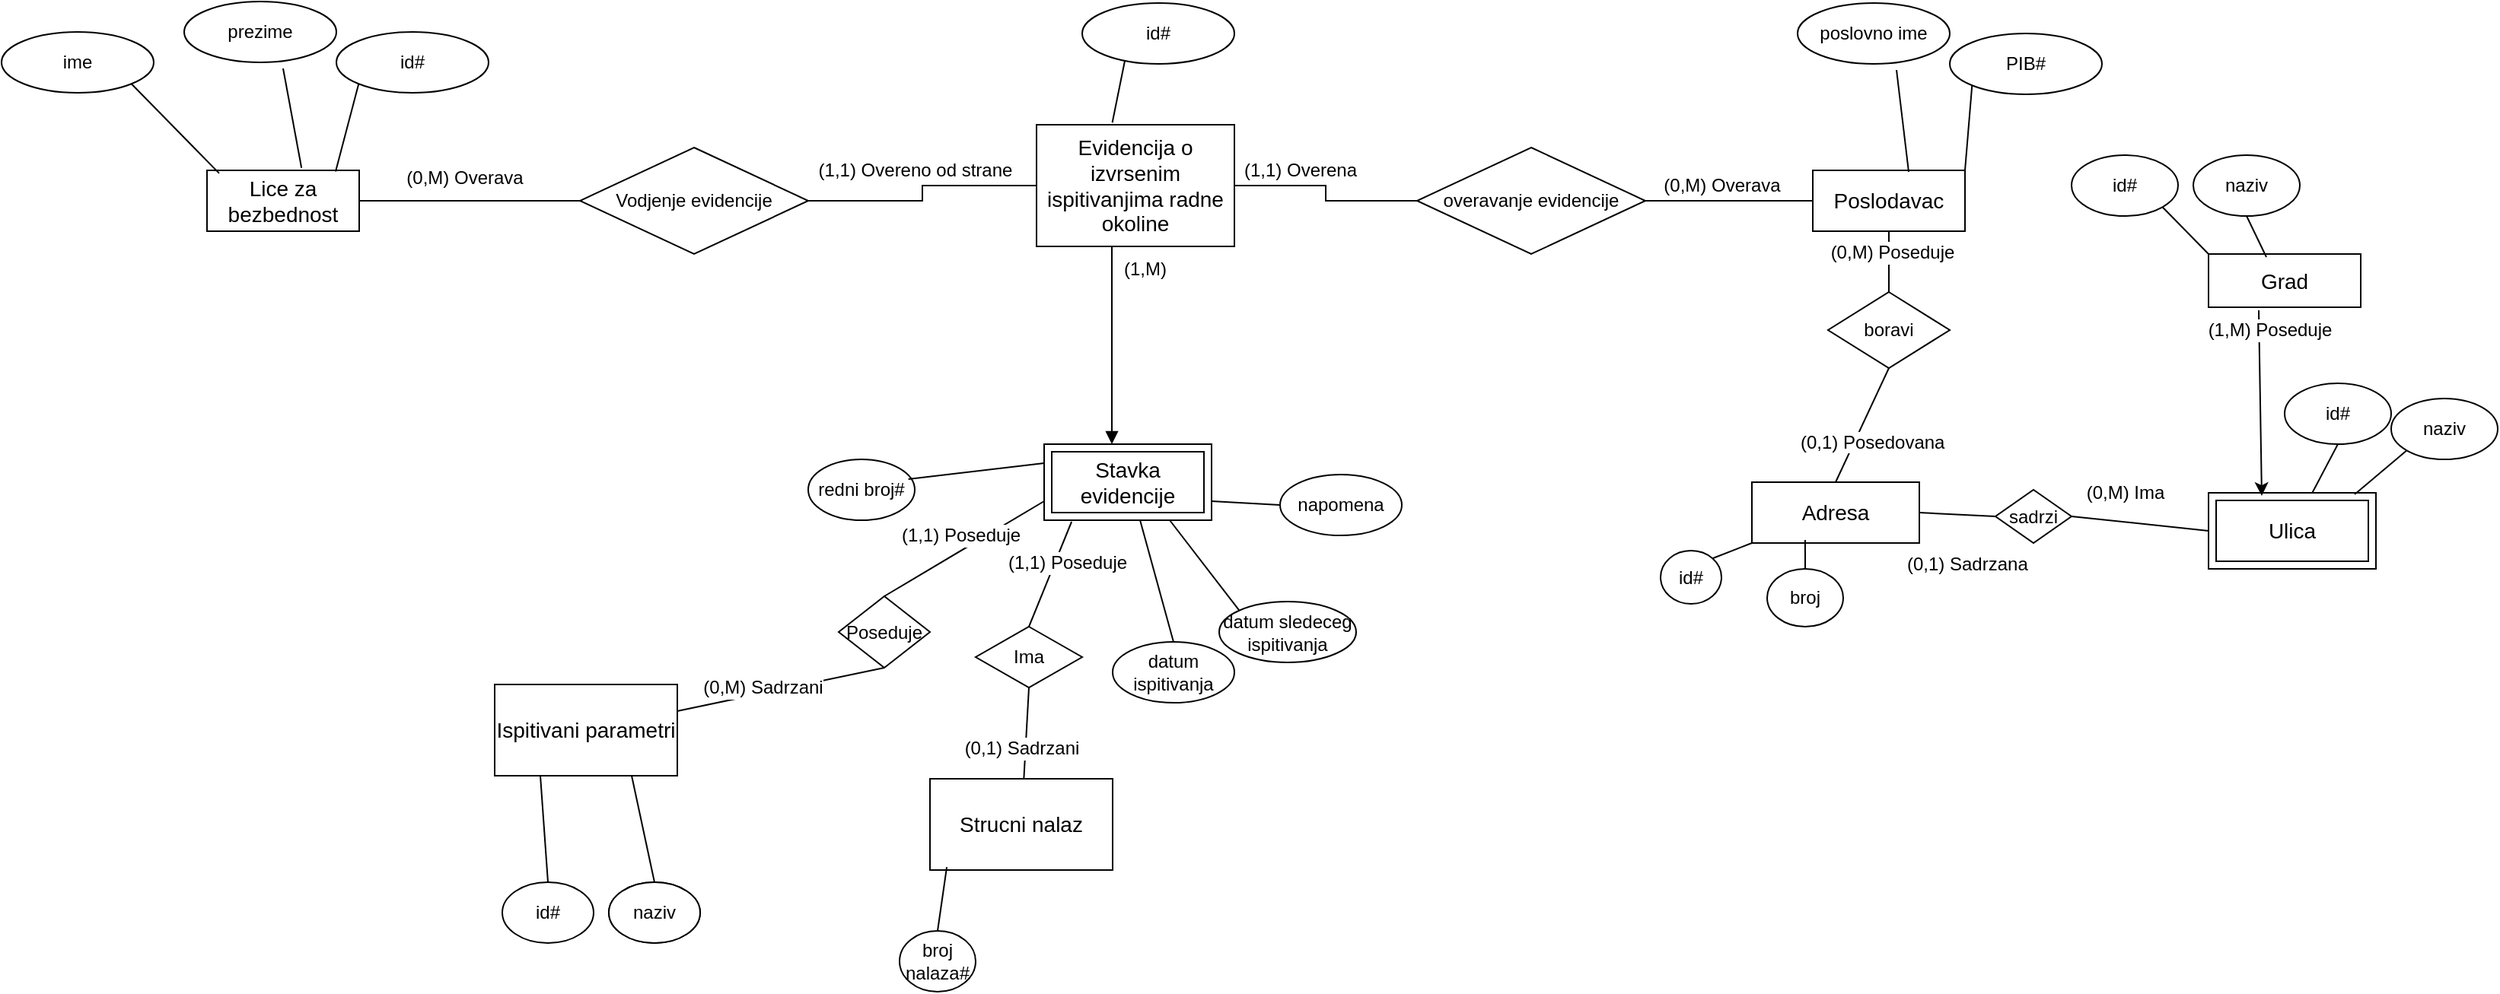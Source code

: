 <mxfile version="22.1.0" type="device">
  <diagram id="cX9Rxq1GDXvq4FwfHjqG" name="Page-1">
    <mxGraphModel dx="2284" dy="790" grid="1" gridSize="10" guides="1" tooltips="1" connect="1" arrows="1" fold="1" page="1" pageScale="1" pageWidth="850" pageHeight="1100" math="0" shadow="0">
      <root>
        <mxCell id="0" />
        <mxCell id="1" parent="0" />
        <object label="" kardinalnost="(0,M)" id="p6OjkSHZk2NeHFK_y6Gc-2">
          <mxCell style="rounded=0;orthogonalLoop=1;jettySize=auto;html=1;exitX=0.5;exitY=1;exitDx=0;exitDy=0;endArrow=block;endFill=1;targetPerimeterSpacing=0;" parent="1" edge="1">
            <mxGeometry relative="1" as="geometry">
              <mxPoint x="169.5" y="330" as="targetPoint" />
              <mxPoint x="169.5" y="200" as="sourcePoint" />
            </mxGeometry>
          </mxCell>
        </object>
        <mxCell id="p6OjkSHZk2NeHFK_y6Gc-15" value="&lt;font style=&quot;font-size: 12px;&quot;&gt;(1,M)&lt;/font&gt;" style="edgeLabel;html=1;align=center;verticalAlign=middle;resizable=0;points=[];fontSize=12;" parent="p6OjkSHZk2NeHFK_y6Gc-2" vertex="1" connectable="0">
          <mxGeometry x="-0.769" y="3" relative="1" as="geometry">
            <mxPoint x="18" as="offset" />
          </mxGeometry>
        </mxCell>
        <mxCell id="p6OjkSHZk2NeHFK_y6Gc-1" value="&lt;font style=&quot;font-size: 14px;&quot;&gt;Evidencija o izvrsenim ispitivanjima radne okoline&lt;/font&gt;" style="rounded=0;whiteSpace=wrap;html=1;fontSize=14;" parent="1" vertex="1">
          <mxGeometry x="120" y="120" width="130" height="80" as="geometry" />
        </mxCell>
        <mxCell id="p6OjkSHZk2NeHFK_y6Gc-3" value="&lt;font style=&quot;font-size: 14px;&quot;&gt;Stavka evidencije&lt;/font&gt;" style="shape=ext;margin=3;double=1;whiteSpace=wrap;html=1;align=center;rounded=0;" parent="1" vertex="1">
          <mxGeometry x="125" y="330" width="110" height="50" as="geometry" />
        </mxCell>
        <mxCell id="p6OjkSHZk2NeHFK_y6Gc-8" value="" style="endArrow=none;html=1;rounded=0;entryX=0.164;entryY=1.02;entryDx=0;entryDy=0;entryPerimeter=0;exitX=0.5;exitY=0;exitDx=0;exitDy=0;" parent="1" source="ZpTd6NXC_2jaKySJYlc2-38" target="p6OjkSHZk2NeHFK_y6Gc-3" edge="1">
          <mxGeometry width="50" height="50" relative="1" as="geometry">
            <mxPoint x="130" y="460" as="sourcePoint" />
            <mxPoint x="235" y="430" as="targetPoint" />
          </mxGeometry>
        </mxCell>
        <mxCell id="p6OjkSHZk2NeHFK_y6Gc-9" value="datum ispitivanja" style="ellipse;whiteSpace=wrap;html=1;align=center;" parent="1" vertex="1">
          <mxGeometry x="170" y="460" width="80" height="40" as="geometry" />
        </mxCell>
        <mxCell id="p6OjkSHZk2NeHFK_y6Gc-10" value="" style="endArrow=none;html=1;rounded=0;entryX=0.573;entryY=1;entryDx=0;entryDy=0;exitX=0.5;exitY=0;exitDx=0;exitDy=0;entryPerimeter=0;" parent="1" source="p6OjkSHZk2NeHFK_y6Gc-9" target="p6OjkSHZk2NeHFK_y6Gc-3" edge="1">
          <mxGeometry width="50" height="50" relative="1" as="geometry">
            <mxPoint x="210" y="522" as="sourcePoint" />
            <mxPoint x="265" y="470" as="targetPoint" />
          </mxGeometry>
        </mxCell>
        <mxCell id="p6OjkSHZk2NeHFK_y6Gc-16" value="redni broj#" style="ellipse;whiteSpace=wrap;html=1;align=center;" parent="1" vertex="1">
          <mxGeometry x="-30" y="340" width="70" height="40" as="geometry" />
        </mxCell>
        <mxCell id="p6OjkSHZk2NeHFK_y6Gc-17" value="" style="endArrow=none;html=1;rounded=0;entryX=0;entryY=0.25;entryDx=0;entryDy=0;exitX=0.94;exitY=0.325;exitDx=0;exitDy=0;exitPerimeter=0;" parent="1" source="p6OjkSHZk2NeHFK_y6Gc-16" target="p6OjkSHZk2NeHFK_y6Gc-3" edge="1">
          <mxGeometry width="50" height="50" relative="1" as="geometry">
            <mxPoint x="30" y="360" as="sourcePoint" />
            <mxPoint x="85" y="308" as="targetPoint" />
          </mxGeometry>
        </mxCell>
        <mxCell id="p6OjkSHZk2NeHFK_y6Gc-18" value="&lt;font style=&quot;font-size: 14px;&quot;&gt;Poslodavac&lt;/font&gt;" style="whiteSpace=wrap;html=1;align=center;" parent="1" vertex="1">
          <mxGeometry x="630" y="150" width="100" height="40" as="geometry" />
        </mxCell>
        <mxCell id="p6OjkSHZk2NeHFK_y6Gc-20" value="" style="edgeStyle=orthogonalEdgeStyle;rounded=0;orthogonalLoop=1;jettySize=auto;html=1;endArrow=none;endFill=0;" parent="1" source="p6OjkSHZk2NeHFK_y6Gc-19" target="p6OjkSHZk2NeHFK_y6Gc-1" edge="1">
          <mxGeometry relative="1" as="geometry" />
        </mxCell>
        <mxCell id="p6OjkSHZk2NeHFK_y6Gc-23" value="&lt;font style=&quot;font-size: 12px;&quot;&gt;(1,1) Overena&lt;/font&gt;" style="edgeLabel;html=1;align=center;verticalAlign=middle;resizable=0;points=[];fontSize=12;" parent="p6OjkSHZk2NeHFK_y6Gc-20" vertex="1" connectable="0">
          <mxGeometry x="0.339" y="1" relative="1" as="geometry">
            <mxPoint y="-11" as="offset" />
          </mxGeometry>
        </mxCell>
        <mxCell id="p6OjkSHZk2NeHFK_y6Gc-21" style="edgeStyle=orthogonalEdgeStyle;rounded=0;orthogonalLoop=1;jettySize=auto;html=1;exitX=1;exitY=0.5;exitDx=0;exitDy=0;entryX=0;entryY=0.5;entryDx=0;entryDy=0;endArrow=none;endFill=0;" parent="1" source="p6OjkSHZk2NeHFK_y6Gc-19" target="p6OjkSHZk2NeHFK_y6Gc-18" edge="1">
          <mxGeometry relative="1" as="geometry" />
        </mxCell>
        <mxCell id="p6OjkSHZk2NeHFK_y6Gc-24" value="(0,M) Overava" style="edgeLabel;html=1;align=center;verticalAlign=middle;resizable=0;points=[];fontSize=12;" parent="p6OjkSHZk2NeHFK_y6Gc-21" vertex="1" connectable="0">
          <mxGeometry x="-0.036" y="3" relative="1" as="geometry">
            <mxPoint x="-3" y="-7" as="offset" />
          </mxGeometry>
        </mxCell>
        <mxCell id="p6OjkSHZk2NeHFK_y6Gc-19" value="overavanje evidencije" style="shape=rhombus;perimeter=rhombusPerimeter;whiteSpace=wrap;html=1;align=center;" parent="1" vertex="1">
          <mxGeometry x="370" y="135" width="150" height="70" as="geometry" />
        </mxCell>
        <mxCell id="p6OjkSHZk2NeHFK_y6Gc-27" value="PIB#" style="ellipse;whiteSpace=wrap;html=1;align=center;" parent="1" vertex="1">
          <mxGeometry x="720" y="60" width="100" height="40" as="geometry" />
        </mxCell>
        <mxCell id="p6OjkSHZk2NeHFK_y6Gc-28" value="" style="endArrow=none;html=1;rounded=0;entryX=1;entryY=0;entryDx=0;entryDy=0;exitX=0;exitY=1;exitDx=0;exitDy=0;" parent="1" source="p6OjkSHZk2NeHFK_y6Gc-27" target="p6OjkSHZk2NeHFK_y6Gc-18" edge="1">
          <mxGeometry width="50" height="50" relative="1" as="geometry">
            <mxPoint x="620" y="220" as="sourcePoint" />
            <mxPoint x="715" y="213" as="targetPoint" />
          </mxGeometry>
        </mxCell>
        <mxCell id="p6OjkSHZk2NeHFK_y6Gc-31" value="poslovno ime" style="ellipse;whiteSpace=wrap;html=1;align=center;" parent="1" vertex="1">
          <mxGeometry x="620" y="40" width="100" height="40" as="geometry" />
        </mxCell>
        <mxCell id="p6OjkSHZk2NeHFK_y6Gc-32" value="" style="endArrow=none;html=1;rounded=0;entryX=0.63;entryY=0.025;entryDx=0;entryDy=0;exitX=0.65;exitY=1.1;exitDx=0;exitDy=0;exitPerimeter=0;entryPerimeter=0;" parent="1" source="p6OjkSHZk2NeHFK_y6Gc-31" target="p6OjkSHZk2NeHFK_y6Gc-18" edge="1">
          <mxGeometry width="50" height="50" relative="1" as="geometry">
            <mxPoint x="780" y="280" as="sourcePoint" />
            <mxPoint x="875" y="263" as="targetPoint" />
          </mxGeometry>
        </mxCell>
        <mxCell id="p6OjkSHZk2NeHFK_y6Gc-33" value="id#" style="ellipse;whiteSpace=wrap;html=1;align=center;" parent="1" vertex="1">
          <mxGeometry x="150" y="40" width="100" height="40" as="geometry" />
        </mxCell>
        <mxCell id="p6OjkSHZk2NeHFK_y6Gc-34" value="" style="endArrow=none;html=1;rounded=0;entryX=0.383;entryY=-0.017;entryDx=0;entryDy=0;exitX=0.28;exitY=0.95;exitDx=0;exitDy=0;entryPerimeter=0;exitPerimeter=0;" parent="1" source="p6OjkSHZk2NeHFK_y6Gc-33" target="p6OjkSHZk2NeHFK_y6Gc-1" edge="1">
          <mxGeometry width="50" height="50" relative="1" as="geometry">
            <mxPoint x="220" y="279" as="sourcePoint" />
            <mxPoint x="206" y="140" as="targetPoint" />
          </mxGeometry>
        </mxCell>
        <mxCell id="p6OjkSHZk2NeHFK_y6Gc-37" style="edgeStyle=orthogonalEdgeStyle;rounded=0;orthogonalLoop=1;jettySize=auto;html=1;exitX=1;exitY=0.5;exitDx=0;exitDy=0;entryX=0;entryY=0.5;entryDx=0;entryDy=0;endArrow=none;endFill=0;" parent="1" source="p6OjkSHZk2NeHFK_y6Gc-39" target="p6OjkSHZk2NeHFK_y6Gc-1" edge="1">
          <mxGeometry relative="1" as="geometry">
            <mxPoint x="80" y="165" as="targetPoint" />
          </mxGeometry>
        </mxCell>
        <mxCell id="p6OjkSHZk2NeHFK_y6Gc-38" value="(1,1) Overeno od strane" style="edgeLabel;html=1;align=center;verticalAlign=middle;resizable=0;points=[];fontSize=12;" parent="p6OjkSHZk2NeHFK_y6Gc-37" vertex="1" connectable="0">
          <mxGeometry x="-0.036" y="3" relative="1" as="geometry">
            <mxPoint x="-2" y="-18" as="offset" />
          </mxGeometry>
        </mxCell>
        <mxCell id="p6OjkSHZk2NeHFK_y6Gc-40" style="edgeStyle=orthogonalEdgeStyle;rounded=0;orthogonalLoop=1;jettySize=auto;html=1;exitX=0;exitY=0.5;exitDx=0;exitDy=0;endArrow=none;endFill=0;entryX=1;entryY=0.5;entryDx=0;entryDy=0;" parent="1" source="p6OjkSHZk2NeHFK_y6Gc-39" target="p6OjkSHZk2NeHFK_y6Gc-42" edge="1">
          <mxGeometry relative="1" as="geometry">
            <mxPoint x="-330" y="170" as="targetPoint" />
          </mxGeometry>
        </mxCell>
        <mxCell id="p6OjkSHZk2NeHFK_y6Gc-39" value="Vodjenje evidencije" style="shape=rhombus;perimeter=rhombusPerimeter;whiteSpace=wrap;html=1;align=center;" parent="1" vertex="1">
          <mxGeometry x="-180" y="135" width="150" height="70" as="geometry" />
        </mxCell>
        <mxCell id="p6OjkSHZk2NeHFK_y6Gc-41" value="(0,M) Overava" style="edgeLabel;html=1;align=center;verticalAlign=middle;resizable=0;points=[];fontSize=12;" parent="1" vertex="1" connectable="0">
          <mxGeometry x="-249.995" y="160" as="geometry">
            <mxPoint x="-6" y="-5" as="offset" />
          </mxGeometry>
        </mxCell>
        <mxCell id="p6OjkSHZk2NeHFK_y6Gc-42" value="&lt;font style=&quot;font-size: 14px;&quot;&gt;Lice za bezbednost&lt;/font&gt;" style="whiteSpace=wrap;html=1;align=center;" parent="1" vertex="1">
          <mxGeometry x="-425" y="150" width="100" height="40" as="geometry" />
        </mxCell>
        <mxCell id="p6OjkSHZk2NeHFK_y6Gc-43" value="ime" style="ellipse;whiteSpace=wrap;html=1;align=center;" parent="1" vertex="1">
          <mxGeometry x="-560" y="59" width="100" height="40" as="geometry" />
        </mxCell>
        <mxCell id="p6OjkSHZk2NeHFK_y6Gc-44" value="" style="endArrow=none;html=1;rounded=0;entryX=0.08;entryY=0.049;entryDx=0;entryDy=0;exitX=1;exitY=1;exitDx=0;exitDy=0;entryPerimeter=0;" parent="1" source="p6OjkSHZk2NeHFK_y6Gc-43" target="p6OjkSHZk2NeHFK_y6Gc-42" edge="1">
          <mxGeometry width="50" height="50" relative="1" as="geometry">
            <mxPoint x="-400" y="289" as="sourcePoint" />
            <mxPoint x="-414" y="150" as="targetPoint" />
          </mxGeometry>
        </mxCell>
        <mxCell id="p6OjkSHZk2NeHFK_y6Gc-45" value="id#" style="ellipse;whiteSpace=wrap;html=1;align=center;" parent="1" vertex="1">
          <mxGeometry x="-340" y="59" width="100" height="40" as="geometry" />
        </mxCell>
        <mxCell id="p6OjkSHZk2NeHFK_y6Gc-46" value="" style="endArrow=none;html=1;rounded=0;entryX=0.845;entryY=0.019;entryDx=0;entryDy=0;exitX=0;exitY=1;exitDx=0;exitDy=0;entryPerimeter=0;" parent="1" source="p6OjkSHZk2NeHFK_y6Gc-45" target="p6OjkSHZk2NeHFK_y6Gc-42" edge="1">
          <mxGeometry width="50" height="50" relative="1" as="geometry">
            <mxPoint x="-440" y="219" as="sourcePoint" />
            <mxPoint x="-330" y="149" as="targetPoint" />
          </mxGeometry>
        </mxCell>
        <mxCell id="p6OjkSHZk2NeHFK_y6Gc-47" value="prezime" style="ellipse;whiteSpace=wrap;html=1;align=center;" parent="1" vertex="1">
          <mxGeometry x="-440" y="39" width="100" height="40" as="geometry" />
        </mxCell>
        <mxCell id="p6OjkSHZk2NeHFK_y6Gc-48" value="" style="endArrow=none;html=1;rounded=0;entryX=0.621;entryY=-0.04;entryDx=0;entryDy=0;exitX=0.65;exitY=1.1;exitDx=0;exitDy=0;exitPerimeter=0;entryPerimeter=0;" parent="1" source="p6OjkSHZk2NeHFK_y6Gc-47" target="p6OjkSHZk2NeHFK_y6Gc-42" edge="1">
          <mxGeometry width="50" height="50" relative="1" as="geometry">
            <mxPoint x="-280" y="279" as="sourcePoint" />
            <mxPoint x="-367" y="150" as="targetPoint" />
          </mxGeometry>
        </mxCell>
        <mxCell id="XjySdd2gi-GwcaV57Ylc-4" value="datum sledeceg ispitivanja" style="ellipse;whiteSpace=wrap;html=1;align=center;" parent="1" vertex="1">
          <mxGeometry x="240" y="433.5" width="90" height="40" as="geometry" />
        </mxCell>
        <mxCell id="XjySdd2gi-GwcaV57Ylc-5" value="" style="endArrow=none;html=1;rounded=0;entryX=0.75;entryY=1;entryDx=0;entryDy=0;exitX=0;exitY=0;exitDx=0;exitDy=0;" parent="1" source="XjySdd2gi-GwcaV57Ylc-4" target="p6OjkSHZk2NeHFK_y6Gc-3" edge="1">
          <mxGeometry width="50" height="50" relative="1" as="geometry">
            <mxPoint x="350" y="410" as="sourcePoint" />
            <mxPoint x="445" y="393" as="targetPoint" />
          </mxGeometry>
        </mxCell>
        <mxCell id="XjySdd2gi-GwcaV57Ylc-6" value="napomena" style="ellipse;whiteSpace=wrap;html=1;align=center;" parent="1" vertex="1">
          <mxGeometry x="280" y="350" width="80" height="40" as="geometry" />
        </mxCell>
        <mxCell id="XjySdd2gi-GwcaV57Ylc-7" value="" style="endArrow=none;html=1;rounded=0;entryX=1;entryY=0.75;entryDx=0;entryDy=0;exitX=0;exitY=0.5;exitDx=0;exitDy=0;" parent="1" source="XjySdd2gi-GwcaV57Ylc-6" target="p6OjkSHZk2NeHFK_y6Gc-3" edge="1">
          <mxGeometry width="50" height="50" relative="1" as="geometry">
            <mxPoint x="415" y="360" as="sourcePoint" />
            <mxPoint x="273" y="330" as="targetPoint" />
          </mxGeometry>
        </mxCell>
        <mxCell id="ZpTd6NXC_2jaKySJYlc2-1" style="rounded=0;orthogonalLoop=1;jettySize=auto;html=1;exitX=0.5;exitY=0;exitDx=0;exitDy=0;startArrow=none;startFill=0;endArrow=none;endFill=0;" edge="1" parent="1" source="ZpTd6NXC_2jaKySJYlc2-4" target="p6OjkSHZk2NeHFK_y6Gc-18">
          <mxGeometry relative="1" as="geometry">
            <mxPoint x="680" y="190" as="targetPoint" />
          </mxGeometry>
        </mxCell>
        <mxCell id="ZpTd6NXC_2jaKySJYlc2-2" value="&lt;font style=&quot;font-size: 12px;&quot;&gt;(0,M) Poseduje&lt;/font&gt;" style="edgeLabel;html=1;align=center;verticalAlign=middle;resizable=0;points=[];" vertex="1" connectable="0" parent="ZpTd6NXC_2jaKySJYlc2-1">
          <mxGeometry x="0.3" y="-2" relative="1" as="geometry">
            <mxPoint as="offset" />
          </mxGeometry>
        </mxCell>
        <mxCell id="ZpTd6NXC_2jaKySJYlc2-3" style="rounded=0;orthogonalLoop=1;jettySize=auto;html=1;exitX=0.5;exitY=1;exitDx=0;exitDy=0;startArrow=none;startFill=0;endArrow=none;endFill=0;entryX=0.5;entryY=0;entryDx=0;entryDy=0;" edge="1" parent="1" source="ZpTd6NXC_2jaKySJYlc2-4" target="ZpTd6NXC_2jaKySJYlc2-6">
          <mxGeometry relative="1" as="geometry">
            <mxPoint x="680" y="350" as="targetPoint" />
          </mxGeometry>
        </mxCell>
        <mxCell id="ZpTd6NXC_2jaKySJYlc2-4" value="boravi" style="rhombus;whiteSpace=wrap;html=1;" vertex="1" parent="1">
          <mxGeometry x="640" y="230" width="80" height="50" as="geometry" />
        </mxCell>
        <mxCell id="ZpTd6NXC_2jaKySJYlc2-5" style="rounded=0;orthogonalLoop=1;jettySize=auto;html=1;exitX=1;exitY=0.5;exitDx=0;exitDy=0;entryX=0;entryY=0.5;entryDx=0;entryDy=0;endArrow=none;endFill=0;" edge="1" parent="1" source="ZpTd6NXC_2jaKySJYlc2-17" target="ZpTd6NXC_2jaKySJYlc2-10">
          <mxGeometry relative="1" as="geometry" />
        </mxCell>
        <mxCell id="ZpTd6NXC_2jaKySJYlc2-6" value="&lt;font style=&quot;font-size: 14px;&quot;&gt;Adresa&lt;/font&gt;" style="rounded=0;whiteSpace=wrap;html=1;" vertex="1" parent="1">
          <mxGeometry x="590" y="355" width="110" height="40" as="geometry" />
        </mxCell>
        <mxCell id="ZpTd6NXC_2jaKySJYlc2-7" value="&lt;font style=&quot;font-size: 14px;&quot;&gt;Grad&lt;/font&gt;" style="rounded=0;whiteSpace=wrap;html=1;" vertex="1" parent="1">
          <mxGeometry x="890" y="205" width="100" height="35" as="geometry" />
        </mxCell>
        <mxCell id="ZpTd6NXC_2jaKySJYlc2-8" value="naziv" style="ellipse;whiteSpace=wrap;html=1;" vertex="1" parent="1">
          <mxGeometry x="880" y="140" width="70" height="40" as="geometry" />
        </mxCell>
        <mxCell id="ZpTd6NXC_2jaKySJYlc2-25" style="rounded=0;orthogonalLoop=1;jettySize=auto;html=1;exitX=1;exitY=1;exitDx=0;exitDy=0;entryX=0;entryY=0;entryDx=0;entryDy=0;endArrow=none;endFill=0;" edge="1" parent="1" source="ZpTd6NXC_2jaKySJYlc2-9" target="ZpTd6NXC_2jaKySJYlc2-7">
          <mxGeometry relative="1" as="geometry" />
        </mxCell>
        <mxCell id="ZpTd6NXC_2jaKySJYlc2-9" value="id#" style="ellipse;whiteSpace=wrap;html=1;" vertex="1" parent="1">
          <mxGeometry x="800" y="140" width="70" height="40" as="geometry" />
        </mxCell>
        <mxCell id="ZpTd6NXC_2jaKySJYlc2-10" value="&lt;font style=&quot;font-size: 14px;&quot;&gt;Ulica&lt;/font&gt;" style="shape=ext;margin=3;double=1;whiteSpace=wrap;html=1;align=center;rounded=0;" vertex="1" parent="1">
          <mxGeometry x="890" y="362" width="110" height="50" as="geometry" />
        </mxCell>
        <mxCell id="ZpTd6NXC_2jaKySJYlc2-11" style="rounded=0;orthogonalLoop=1;jettySize=auto;html=1;exitX=0.33;exitY=1.057;exitDx=0;exitDy=0;entryX=0.318;entryY=0.04;entryDx=0;entryDy=0;entryPerimeter=0;exitPerimeter=0;" edge="1" parent="1" source="ZpTd6NXC_2jaKySJYlc2-7" target="ZpTd6NXC_2jaKySJYlc2-10">
          <mxGeometry relative="1" as="geometry" />
        </mxCell>
        <mxCell id="ZpTd6NXC_2jaKySJYlc2-12" value="naziv" style="ellipse;whiteSpace=wrap;html=1;" vertex="1" parent="1">
          <mxGeometry x="1010" y="300" width="70" height="40" as="geometry" />
        </mxCell>
        <mxCell id="ZpTd6NXC_2jaKySJYlc2-13" value="id#" style="ellipse;whiteSpace=wrap;html=1;" vertex="1" parent="1">
          <mxGeometry x="940" y="290" width="70" height="40" as="geometry" />
        </mxCell>
        <mxCell id="ZpTd6NXC_2jaKySJYlc2-14" style="rounded=0;orthogonalLoop=1;jettySize=auto;html=1;exitX=0.5;exitY=1;exitDx=0;exitDy=0;endArrow=none;endFill=0;" edge="1" parent="1" source="ZpTd6NXC_2jaKySJYlc2-13" target="ZpTd6NXC_2jaKySJYlc2-10">
          <mxGeometry relative="1" as="geometry">
            <mxPoint x="910" y="357" as="targetPoint" />
          </mxGeometry>
        </mxCell>
        <mxCell id="ZpTd6NXC_2jaKySJYlc2-15" style="rounded=0;orthogonalLoop=1;jettySize=auto;html=1;exitX=0;exitY=1;exitDx=0;exitDy=0;entryX=0.873;entryY=0.02;entryDx=0;entryDy=0;entryPerimeter=0;endArrow=none;endFill=0;" edge="1" parent="1" source="ZpTd6NXC_2jaKySJYlc2-12" target="ZpTd6NXC_2jaKySJYlc2-10">
          <mxGeometry relative="1" as="geometry" />
        </mxCell>
        <mxCell id="ZpTd6NXC_2jaKySJYlc2-16" value="" style="rounded=0;orthogonalLoop=1;jettySize=auto;html=1;exitX=1;exitY=0.5;exitDx=0;exitDy=0;entryX=0;entryY=0.5;entryDx=0;entryDy=0;endArrow=none;endFill=0;" edge="1" parent="1" source="ZpTd6NXC_2jaKySJYlc2-6" target="ZpTd6NXC_2jaKySJYlc2-17">
          <mxGeometry relative="1" as="geometry">
            <mxPoint x="740" y="370" as="sourcePoint" />
            <mxPoint x="830" y="385" as="targetPoint" />
          </mxGeometry>
        </mxCell>
        <mxCell id="ZpTd6NXC_2jaKySJYlc2-17" value="sadrzi" style="rhombus;whiteSpace=wrap;html=1;" vertex="1" parent="1">
          <mxGeometry x="750" y="360" width="50" height="35" as="geometry" />
        </mxCell>
        <mxCell id="ZpTd6NXC_2jaKySJYlc2-18" value="broj" style="ellipse;whiteSpace=wrap;html=1;" vertex="1" parent="1">
          <mxGeometry x="600" y="412" width="50" height="38" as="geometry" />
        </mxCell>
        <mxCell id="ZpTd6NXC_2jaKySJYlc2-24" style="rounded=0;orthogonalLoop=1;jettySize=auto;html=1;exitX=1;exitY=0;exitDx=0;exitDy=0;entryX=0;entryY=1;entryDx=0;entryDy=0;endArrow=none;endFill=0;" edge="1" parent="1" source="ZpTd6NXC_2jaKySJYlc2-19" target="ZpTd6NXC_2jaKySJYlc2-6">
          <mxGeometry relative="1" as="geometry" />
        </mxCell>
        <mxCell id="ZpTd6NXC_2jaKySJYlc2-19" value="id#" style="ellipse;whiteSpace=wrap;html=1;" vertex="1" parent="1">
          <mxGeometry x="530" y="400" width="40" height="35" as="geometry" />
        </mxCell>
        <mxCell id="ZpTd6NXC_2jaKySJYlc2-20" style="rounded=0;orthogonalLoop=1;jettySize=auto;html=1;exitX=0.5;exitY=0;exitDx=0;exitDy=0;entryX=0.318;entryY=0.95;entryDx=0;entryDy=0;entryPerimeter=0;endArrow=none;endFill=0;" edge="1" parent="1" source="ZpTd6NXC_2jaKySJYlc2-18" target="ZpTd6NXC_2jaKySJYlc2-6">
          <mxGeometry relative="1" as="geometry" />
        </mxCell>
        <mxCell id="ZpTd6NXC_2jaKySJYlc2-21" value="&lt;span style=&quot;color: rgb(0, 0, 0); font-family: Helvetica; font-size: 12px; font-style: normal; font-variant-ligatures: normal; font-variant-caps: normal; font-weight: 400; letter-spacing: normal; orphans: 2; text-align: center; text-indent: 0px; text-transform: none; widows: 2; word-spacing: 0px; -webkit-text-stroke-width: 0px; background-color: rgb(255, 255, 255); text-decoration-thickness: initial; text-decoration-style: initial; text-decoration-color: initial; float: none; display: inline !important;&quot;&gt;(0,1) Posedovana&lt;/span&gt;" style="text;whiteSpace=wrap;html=1;" vertex="1" parent="1">
          <mxGeometry x="620" y="315" width="110" height="25" as="geometry" />
        </mxCell>
        <mxCell id="ZpTd6NXC_2jaKySJYlc2-22" value="&lt;font style=&quot;font-size: 12px;&quot;&gt;(0,M) Ima&lt;/font&gt;" style="edgeLabel;html=1;align=center;verticalAlign=middle;resizable=0;points=[];" vertex="1" connectable="0" parent="1">
          <mxGeometry x="835" y="362" as="geometry" />
        </mxCell>
        <mxCell id="ZpTd6NXC_2jaKySJYlc2-23" value="&lt;span style=&quot;color: rgb(0, 0, 0); font-family: Helvetica; font-size: 12px; font-style: normal; font-variant-ligatures: normal; font-variant-caps: normal; font-weight: 400; letter-spacing: normal; orphans: 2; text-align: center; text-indent: 0px; text-transform: none; widows: 2; word-spacing: 0px; -webkit-text-stroke-width: 0px; background-color: rgb(255, 255, 255); text-decoration-thickness: initial; text-decoration-style: initial; text-decoration-color: initial; float: none; display: inline !important;&quot;&gt;(0,1) Sadrzana&lt;/span&gt;" style="text;whiteSpace=wrap;html=1;" vertex="1" parent="1">
          <mxGeometry x="690" y="395" width="110" height="25" as="geometry" />
        </mxCell>
        <mxCell id="ZpTd6NXC_2jaKySJYlc2-26" style="rounded=0;orthogonalLoop=1;jettySize=auto;html=1;exitX=0.5;exitY=1;exitDx=0;exitDy=0;entryX=0.38;entryY=0.057;entryDx=0;entryDy=0;entryPerimeter=0;endArrow=none;endFill=0;" edge="1" parent="1" source="ZpTd6NXC_2jaKySJYlc2-8" target="ZpTd6NXC_2jaKySJYlc2-7">
          <mxGeometry relative="1" as="geometry" />
        </mxCell>
        <mxCell id="ZpTd6NXC_2jaKySJYlc2-27" value="Ispitivani parametri" style="rounded=0;whiteSpace=wrap;html=1;fontSize=14;" vertex="1" parent="1">
          <mxGeometry x="-236" y="488" width="120" height="60" as="geometry" />
        </mxCell>
        <mxCell id="ZpTd6NXC_2jaKySJYlc2-28" style="rounded=0;orthogonalLoop=1;jettySize=auto;html=1;exitX=0.5;exitY=0;exitDx=0;exitDy=0;entryX=0.25;entryY=1;entryDx=0;entryDy=0;endArrow=none;endFill=0;" edge="1" parent="1" source="ZpTd6NXC_2jaKySJYlc2-29" target="ZpTd6NXC_2jaKySJYlc2-27">
          <mxGeometry relative="1" as="geometry" />
        </mxCell>
        <mxCell id="ZpTd6NXC_2jaKySJYlc2-29" value="id#" style="ellipse;whiteSpace=wrap;html=1;" vertex="1" parent="1">
          <mxGeometry x="-231" y="618" width="60" height="40" as="geometry" />
        </mxCell>
        <mxCell id="ZpTd6NXC_2jaKySJYlc2-30" value="naziv" style="ellipse;whiteSpace=wrap;html=1;" vertex="1" parent="1">
          <mxGeometry x="-161" y="618" width="60" height="40" as="geometry" />
        </mxCell>
        <mxCell id="ZpTd6NXC_2jaKySJYlc2-31" style="rounded=0;orthogonalLoop=1;jettySize=auto;html=1;exitX=0.5;exitY=0;exitDx=0;exitDy=0;entryX=0.75;entryY=1;entryDx=0;entryDy=0;endArrow=none;endFill=0;" edge="1" parent="1" source="ZpTd6NXC_2jaKySJYlc2-32" target="ZpTd6NXC_2jaKySJYlc2-27">
          <mxGeometry relative="1" as="geometry" />
        </mxCell>
        <mxCell id="ZpTd6NXC_2jaKySJYlc2-32" value="naziv" style="ellipse;whiteSpace=wrap;html=1;" vertex="1" parent="1">
          <mxGeometry x="-161" y="618" width="60" height="40" as="geometry" />
        </mxCell>
        <mxCell id="ZpTd6NXC_2jaKySJYlc2-33" style="rounded=0;orthogonalLoop=1;jettySize=auto;html=1;exitX=0.5;exitY=1;exitDx=0;exitDy=0;endArrow=none;endFill=0;" edge="1" parent="1" source="ZpTd6NXC_2jaKySJYlc2-34" target="ZpTd6NXC_2jaKySJYlc2-27">
          <mxGeometry relative="1" as="geometry" />
        </mxCell>
        <mxCell id="ZpTd6NXC_2jaKySJYlc2-34" value="Poseduje" style="rhombus;whiteSpace=wrap;html=1;" vertex="1" parent="1">
          <mxGeometry x="-10" y="430" width="60" height="47" as="geometry" />
        </mxCell>
        <mxCell id="ZpTd6NXC_2jaKySJYlc2-35" style="rounded=0;orthogonalLoop=1;jettySize=auto;html=1;exitX=0.5;exitY=0;exitDx=0;exitDy=0;entryX=0;entryY=0.75;entryDx=0;entryDy=0;endArrow=none;endFill=0;" edge="1" parent="1" source="ZpTd6NXC_2jaKySJYlc2-34" target="p6OjkSHZk2NeHFK_y6Gc-3">
          <mxGeometry relative="1" as="geometry">
            <mxPoint x="-340" y="370" as="targetPoint" />
          </mxGeometry>
        </mxCell>
        <mxCell id="ZpTd6NXC_2jaKySJYlc2-36" value="(0,M) Sadrzani" style="edgeLabel;html=1;align=center;verticalAlign=middle;resizable=0;points=[];fontSize=12;" vertex="1" connectable="0" parent="ZpTd6NXC_2jaKySJYlc2-35">
          <mxGeometry x="0.435" y="-1" relative="1" as="geometry">
            <mxPoint x="-156" y="104" as="offset" />
          </mxGeometry>
        </mxCell>
        <mxCell id="ZpTd6NXC_2jaKySJYlc2-37" value="(1,1) Poseduje" style="edgeLabel;html=1;align=center;verticalAlign=middle;resizable=0;points=[];fontSize=12;" vertex="1" connectable="0" parent="1">
          <mxGeometry x="69.997" y="390.001" as="geometry" />
        </mxCell>
        <mxCell id="ZpTd6NXC_2jaKySJYlc2-39" style="rounded=0;orthogonalLoop=1;jettySize=auto;html=1;exitX=0.5;exitY=1;exitDx=0;exitDy=0;endArrow=none;endFill=0;" edge="1" parent="1" source="ZpTd6NXC_2jaKySJYlc2-38" target="ZpTd6NXC_2jaKySJYlc2-40">
          <mxGeometry relative="1" as="geometry">
            <mxPoint x="115" y="580" as="targetPoint" />
          </mxGeometry>
        </mxCell>
        <mxCell id="ZpTd6NXC_2jaKySJYlc2-38" value="Ima" style="rhombus;whiteSpace=wrap;html=1;" vertex="1" parent="1">
          <mxGeometry x="80" y="450" width="70" height="40" as="geometry" />
        </mxCell>
        <mxCell id="ZpTd6NXC_2jaKySJYlc2-40" value="Strucni nalaz" style="rounded=0;whiteSpace=wrap;html=1;fontSize=14;" vertex="1" parent="1">
          <mxGeometry x="50" y="550" width="120" height="60" as="geometry" />
        </mxCell>
        <mxCell id="ZpTd6NXC_2jaKySJYlc2-41" value="broj nalaza#" style="ellipse;whiteSpace=wrap;html=1;" vertex="1" parent="1">
          <mxGeometry x="30" y="650" width="50" height="40" as="geometry" />
        </mxCell>
        <mxCell id="ZpTd6NXC_2jaKySJYlc2-42" style="rounded=0;orthogonalLoop=1;jettySize=auto;html=1;exitX=0.5;exitY=0;exitDx=0;exitDy=0;entryX=0.092;entryY=0.967;entryDx=0;entryDy=0;entryPerimeter=0;endArrow=none;endFill=0;" edge="1" parent="1" source="ZpTd6NXC_2jaKySJYlc2-41" target="ZpTd6NXC_2jaKySJYlc2-40">
          <mxGeometry relative="1" as="geometry" />
        </mxCell>
        <mxCell id="ZpTd6NXC_2jaKySJYlc2-43" value="(1,1) Poseduje" style="edgeLabel;html=1;align=center;verticalAlign=middle;resizable=0;points=[];fontSize=12;" vertex="1" connectable="0" parent="1">
          <mxGeometry x="139.997" y="407.501" as="geometry" />
        </mxCell>
        <mxCell id="ZpTd6NXC_2jaKySJYlc2-44" value="(0,1) Sadrzani" style="edgeLabel;html=1;align=center;verticalAlign=middle;resizable=0;points=[];fontSize=12;" vertex="1" connectable="0" parent="1">
          <mxGeometry x="109.999" y="529.999" as="geometry" />
        </mxCell>
        <mxCell id="ZpTd6NXC_2jaKySJYlc2-45" value="&lt;font style=&quot;font-size: 12px;&quot;&gt;(1,M) Poseduje&lt;/font&gt;" style="edgeLabel;html=1;align=center;verticalAlign=middle;resizable=0;points=[];fontSize=12;" vertex="1" connectable="0" parent="1">
          <mxGeometry x="930" y="255" as="geometry" />
        </mxCell>
      </root>
    </mxGraphModel>
  </diagram>
</mxfile>
